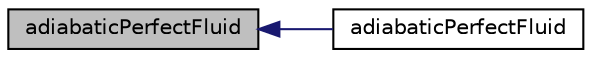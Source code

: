 digraph "adiabaticPerfectFluid"
{
  bgcolor="transparent";
  edge [fontname="Helvetica",fontsize="10",labelfontname="Helvetica",labelfontsize="10"];
  node [fontname="Helvetica",fontsize="10",shape=record];
  rankdir="LR";
  Node1 [label="adiabaticPerfectFluid",height=0.2,width=0.4,color="black", fillcolor="grey75", style="filled", fontcolor="black"];
  Node1 -> Node2 [dir="back",color="midnightblue",fontsize="10",style="solid",fontname="Helvetica"];
  Node2 [label="adiabaticPerfectFluid",height=0.2,width=0.4,color="black",URL="$a00028.html#a67de6bf48a7ed474900320ec5a633d03",tooltip="Construct from Istream. "];
}
